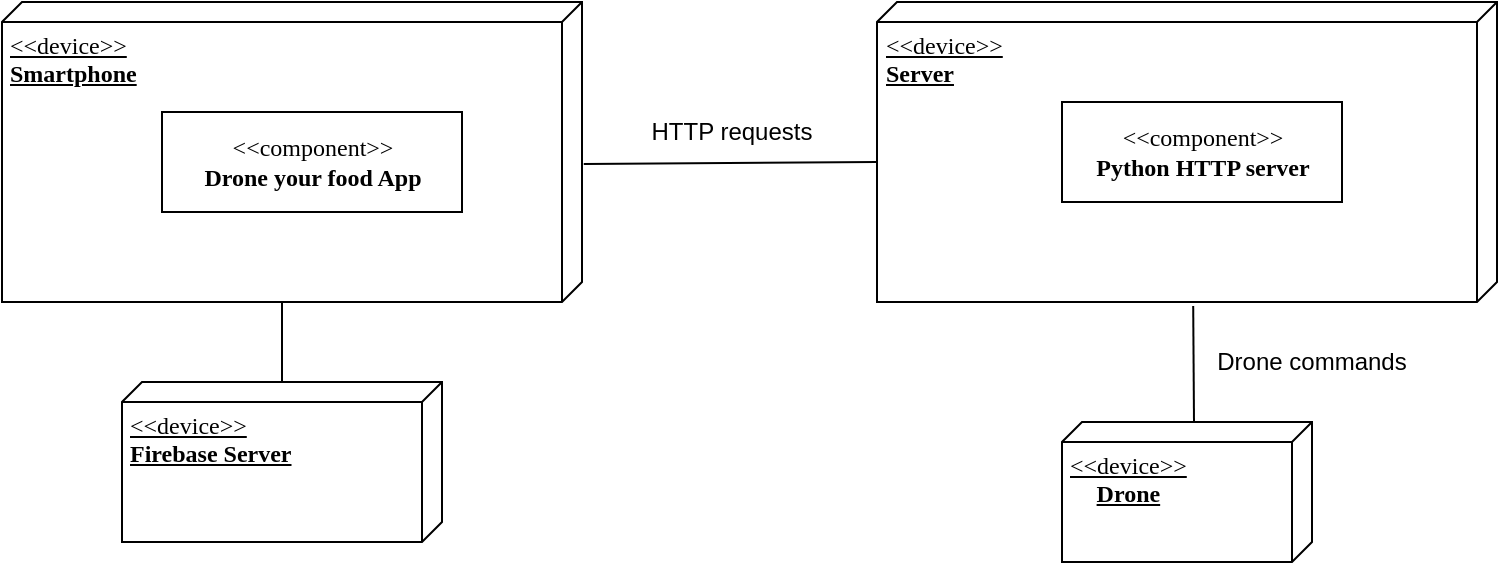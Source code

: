 <mxfile version="14.0.0" type="device"><diagram name="Page-1" id="5f0bae14-7c28-e335-631c-24af17079c00"><mxGraphModel dx="1422" dy="763" grid="1" gridSize="10" guides="1" tooltips="1" connect="1" arrows="1" fold="1" page="1" pageScale="1" pageWidth="1100" pageHeight="850" background="#ffffff" math="0" shadow="0"><root><mxCell id="0"/><mxCell id="1" parent="0"/><mxCell id="39150e848f15840c-1" value="&lt;div&gt;&amp;lt;&amp;lt;device&amp;gt;&amp;gt;&lt;/div&gt;&lt;div&gt;&lt;b&gt;Smartphone&lt;/b&gt;&lt;br&gt;&lt;/div&gt;" style="verticalAlign=top;align=left;spacingTop=8;spacingLeft=2;spacingRight=12;shape=cube;size=10;direction=south;fontStyle=4;html=1;rounded=0;shadow=0;comic=0;labelBackgroundColor=none;strokeWidth=1;fontFamily=Verdana;fontSize=12" parent="1" vertex="1"><mxGeometry x="80" y="130" width="290" height="150" as="geometry"/></mxCell><mxCell id="39150e848f15840c-2" value="&lt;div&gt;&amp;lt;&amp;lt;device&amp;gt;&amp;gt;&lt;/div&gt;&lt;div&gt;&lt;b&gt;Server&lt;/b&gt;&lt;br&gt;&lt;/div&gt;" style="verticalAlign=top;align=left;spacingTop=8;spacingLeft=2;spacingRight=12;shape=cube;size=10;direction=south;fontStyle=4;html=1;rounded=0;shadow=0;comic=0;labelBackgroundColor=none;strokeWidth=1;fontFamily=Verdana;fontSize=12" parent="1" vertex="1"><mxGeometry x="517.5" y="130" width="310" height="150" as="geometry"/></mxCell><mxCell id="39150e848f15840c-3" value="&lt;div align=&quot;center&quot;&gt;&amp;lt;&amp;lt;device&amp;gt;&amp;gt;&lt;/div&gt;&lt;div align=&quot;center&quot;&gt;&lt;b&gt;Drone&lt;/b&gt;&lt;br&gt;&lt;/div&gt;" style="verticalAlign=top;align=left;spacingTop=8;spacingLeft=2;spacingRight=12;shape=cube;size=10;direction=south;fontStyle=4;html=1;rounded=0;shadow=0;comic=0;labelBackgroundColor=none;strokeWidth=1;fontFamily=Verdana;fontSize=12" parent="1" vertex="1"><mxGeometry x="610" y="340" width="125" height="70" as="geometry"/></mxCell><mxCell id="39150e848f15840c-4" value="&lt;div&gt;&amp;lt;&amp;lt;component&amp;gt;&amp;gt;&lt;/div&gt;&lt;div&gt;&lt;b&gt;Drone your food App&lt;/b&gt;&lt;br&gt;&lt;/div&gt;" style="html=1;rounded=0;shadow=0;comic=0;labelBackgroundColor=none;strokeWidth=1;fontFamily=Verdana;fontSize=12;align=center;" parent="1" vertex="1"><mxGeometry x="160" y="185" width="150" height="50" as="geometry"/></mxCell><mxCell id="39150e848f15840c-8" value="&lt;div&gt;&amp;lt;&amp;lt;component&amp;gt;&amp;gt;&lt;/div&gt;&lt;div&gt;&lt;b&gt;Python HTTP server&lt;/b&gt;&lt;br&gt;&lt;/div&gt;" style="html=1;rounded=0;shadow=0;comic=0;labelBackgroundColor=none;strokeWidth=1;fontFamily=Verdana;fontSize=12;align=center;" parent="1" vertex="1"><mxGeometry x="610" y="180" width="140" height="50" as="geometry"/></mxCell><mxCell id="TX1C-jUGmMXO2JtgSp9Z-5" value="" style="endArrow=none;html=1;entryX=0;entryY=0;entryDx=80;entryDy=310;entryPerimeter=0;exitX=0.54;exitY=-0.003;exitDx=0;exitDy=0;exitPerimeter=0;" edge="1" parent="1" source="39150e848f15840c-1" target="39150e848f15840c-2"><mxGeometry width="50" height="50" relative="1" as="geometry"><mxPoint x="370" y="205" as="sourcePoint"/><mxPoint x="570" y="360" as="targetPoint"/></mxGeometry></mxCell><mxCell id="TX1C-jUGmMXO2JtgSp9Z-6" value="HTTP requests" style="text;html=1;strokeColor=none;fillColor=none;align=center;verticalAlign=middle;whiteSpace=wrap;rounded=0;" vertex="1" parent="1"><mxGeometry x="390" y="185" width="110" height="20" as="geometry"/></mxCell><mxCell id="TX1C-jUGmMXO2JtgSp9Z-7" value="" style="endArrow=none;html=1;entryX=1.013;entryY=0.49;entryDx=0;entryDy=0;entryPerimeter=0;" edge="1" parent="1" target="39150e848f15840c-2"><mxGeometry width="50" height="50" relative="1" as="geometry"><mxPoint x="676" y="340" as="sourcePoint"/><mxPoint x="570" y="360" as="targetPoint"/></mxGeometry></mxCell><mxCell id="TX1C-jUGmMXO2JtgSp9Z-8" value="" style="endArrow=none;html=1;entryX=0;entryY=0;entryDx=150;entryDy=150;entryPerimeter=0;" edge="1" parent="1" source="TX1C-jUGmMXO2JtgSp9Z-9" target="39150e848f15840c-1"><mxGeometry width="50" height="50" relative="1" as="geometry"><mxPoint x="520" y="410" as="sourcePoint"/><mxPoint x="570" y="360" as="targetPoint"/></mxGeometry></mxCell><mxCell id="TX1C-jUGmMXO2JtgSp9Z-9" value="&lt;div&gt;&amp;lt;&amp;lt;device&amp;gt;&amp;gt;&lt;/div&gt;&lt;div&gt;&lt;b&gt;Firebase Server&lt;/b&gt;&lt;br&gt;&lt;/div&gt;" style="verticalAlign=top;align=left;spacingTop=8;spacingLeft=2;spacingRight=12;shape=cube;size=10;direction=south;fontStyle=4;html=1;rounded=0;shadow=0;comic=0;labelBackgroundColor=none;strokeWidth=1;fontFamily=Verdana;fontSize=12" vertex="1" parent="1"><mxGeometry x="140" y="320" width="160" height="80" as="geometry"/></mxCell><mxCell id="TX1C-jUGmMXO2JtgSp9Z-11" value="&lt;div&gt;Drone commands&lt;/div&gt;" style="text;html=1;strokeColor=none;fillColor=none;align=center;verticalAlign=middle;whiteSpace=wrap;rounded=0;" vertex="1" parent="1"><mxGeometry x="680" y="300" width="110" height="20" as="geometry"/></mxCell></root></mxGraphModel></diagram></mxfile>